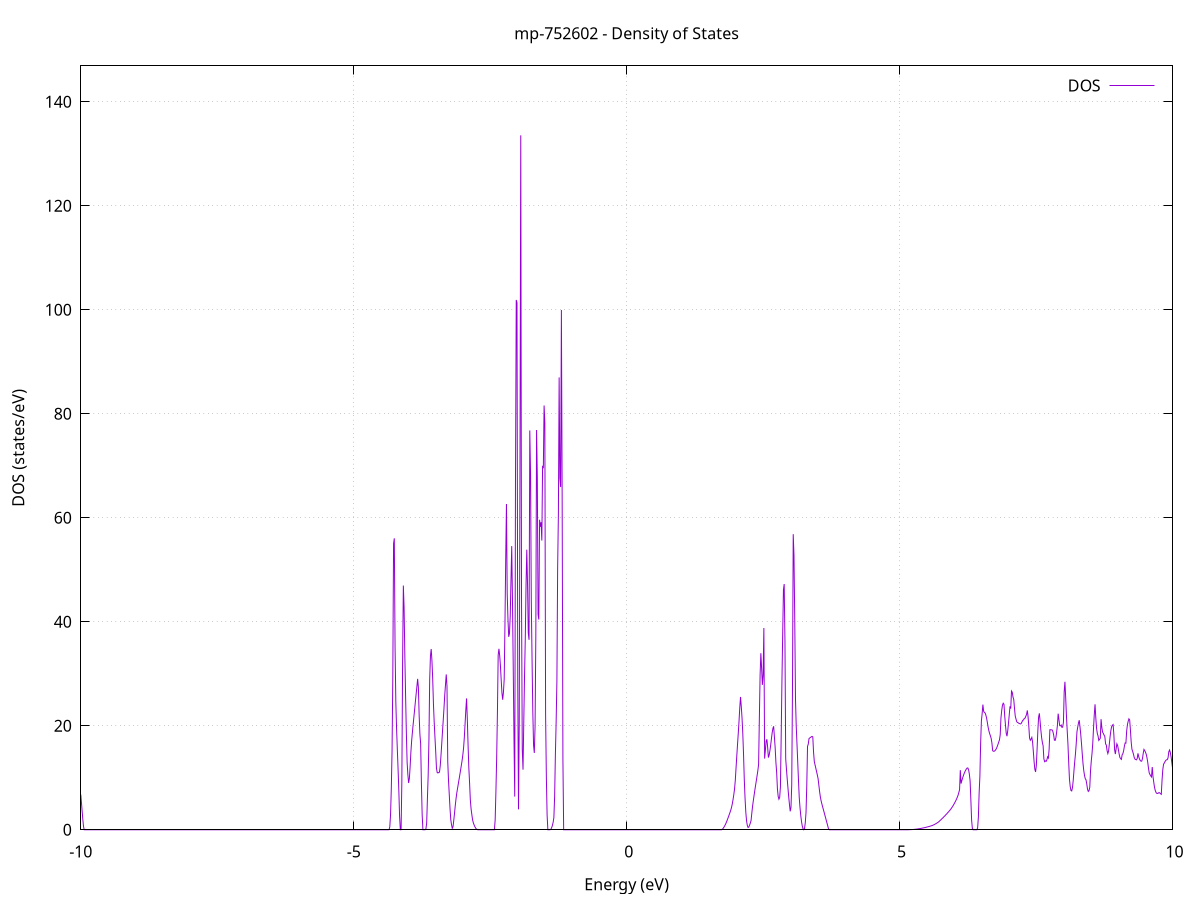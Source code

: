 set title 'mp-752602 - Density of States'
set xlabel 'Energy (eV)'
set ylabel 'DOS (states/eV)'
set grid
set xrange [-10:10]
set yrange [0:146.921]
set xzeroaxis lt -1
set terminal png size 800,600
set output 'mp-752602_dos_gnuplot.png'
plot '-' using 1:2 with lines title 'DOS'
-16.197400 0.000000
-16.183600 0.000000
-16.169800 0.000000
-16.156000 0.000000
-16.142200 0.000000
-16.128400 0.000000
-16.114700 0.000000
-16.100900 0.000000
-16.087100 0.000000
-16.073300 0.000000
-16.059500 0.000000
-16.045700 0.000000
-16.031900 0.000000
-16.018100 0.000000
-16.004300 0.000000
-15.990600 0.000000
-15.976800 0.000000
-15.963000 0.000000
-15.949200 0.000000
-15.935400 0.000000
-15.921600 0.000000
-15.907800 0.000000
-15.894000 0.000000
-15.880200 0.000000
-15.866500 0.000000
-15.852700 0.000000
-15.838900 0.000000
-15.825100 0.000000
-15.811300 0.000000
-15.797500 0.000000
-15.783700 0.000000
-15.769900 0.000000
-15.756100 0.000000
-15.742400 0.000000
-15.728600 0.000000
-15.714800 0.000000
-15.701000 0.000000
-15.687200 0.000000
-15.673400 0.000000
-15.659600 0.000000
-15.645800 0.000000
-15.632000 0.000000
-15.618300 0.000000
-15.604500 0.000000
-15.590700 0.000000
-15.576900 0.000000
-15.563100 0.000000
-15.549300 0.000000
-15.535500 0.000000
-15.521700 0.000000
-15.507900 0.000000
-15.494200 0.000000
-15.480400 0.000000
-15.466600 0.000000
-15.452800 0.000000
-15.439000 0.000000
-15.425200 0.000000
-15.411400 0.000000
-15.397600 0.000000
-15.383800 0.000000
-15.370100 0.000000
-15.356300 0.000000
-15.342500 0.000000
-15.328700 0.000000
-15.314900 0.000000
-15.301100 0.000000
-15.287300 0.000000
-15.273500 0.000000
-15.259700 0.000000
-15.246000 0.000000
-15.232200 0.000000
-15.218400 0.000000
-15.204600 0.000000
-15.190800 0.000000
-15.177000 0.000000
-15.163200 0.000000
-15.149400 0.000000
-15.135600 0.000000
-15.121900 0.000000
-15.108100 0.000000
-15.094300 0.000000
-15.080500 0.000000
-15.066700 0.000000
-15.052900 0.000000
-15.039100 0.000000
-15.025300 0.000000
-15.011600 0.000000
-14.997800 0.000000
-14.984000 0.000000
-14.970200 0.000000
-14.956400 0.000000
-14.942600 0.004900
-14.928800 0.712100
-14.915000 2.906600
-14.901200 5.638600
-14.887500 8.372500
-14.873700 11.059600
-14.859900 13.291800
-14.846100 14.554700
-14.832300 14.801900
-14.818500 14.707900
-14.804700 14.612400
-14.790900 14.959200
-14.777100 16.642500
-14.763400 18.770800
-14.749600 20.912300
-14.735800 23.067000
-14.722000 25.234800
-14.708200 22.143400
-14.694400 17.807500
-14.680600 13.614200
-14.666800 9.420100
-14.653000 5.225200
-14.639300 1.415100
-14.625500 0.002200
-14.611700 0.000000
-14.597900 0.000000
-14.584100 0.000000
-14.570300 0.000000
-14.556500 0.000000
-14.542700 0.011300
-14.528900 2.809800
-14.515200 6.707500
-14.501400 10.611200
-14.487600 14.521000
-14.473800 18.561500
-14.460000 20.780900
-14.446200 20.689100
-14.432400 19.177900
-14.418600 17.666900
-14.404800 16.156200
-14.391100 14.645700
-14.377300 13.135600
-14.363500 11.928000
-14.349700 12.133000
-14.335900 12.452500
-14.322100 12.768600
-14.308300 13.081500
-14.294500 13.391000
-14.280700 14.443800
-14.267000 15.272600
-14.253200 7.139500
-14.239400 2.182700
-14.225600 20.286600
-14.211800 280.664800
-14.198000 25.996100
-14.184200 8.638600
-14.170400 236.681900
-14.156600 79.965300
-14.142900 31.028700
-14.129100 2.949900
-14.115300 5.567900
-14.101500 32.607100
-14.087700 58.072500
-14.073900 88.340300
-14.060100 71.243800
-14.046300 29.444700
-14.032500 399.422500
-14.018800 0.000000
-14.005000 0.000000
-13.991200 0.000000
-13.977400 0.000000
-13.963600 0.000000
-13.949800 0.000000
-13.936000 0.000000
-13.922200 0.000000
-13.908400 0.000000
-13.894700 0.000000
-13.880900 0.000000
-13.867100 0.000000
-13.853300 0.000000
-13.839500 0.000000
-13.825700 0.000000
-13.811900 0.000000
-13.798100 0.000000
-13.784300 0.000000
-13.770600 0.000000
-13.756800 0.000000
-13.743000 0.000000
-13.729200 0.000000
-13.715400 0.000000
-13.701600 0.000000
-13.687800 0.000000
-13.674000 0.000000
-13.660300 0.000000
-13.646500 0.000000
-13.632700 0.000000
-13.618900 0.000000
-13.605100 0.000000
-13.591300 0.000000
-13.577500 0.000000
-13.563700 0.000000
-13.549900 0.000000
-13.536200 0.000000
-13.522400 0.000000
-13.508600 0.000000
-13.494800 0.000000
-13.481000 0.000000
-13.467200 0.000000
-13.453400 0.000000
-13.439600 0.000000
-13.425800 0.000000
-13.412100 0.000000
-13.398300 0.000000
-13.384500 0.000000
-13.370700 0.000000
-13.356900 0.000000
-13.343100 0.000000
-13.329300 0.000000
-13.315500 0.000000
-13.301700 0.000000
-13.288000 0.000000
-13.274200 0.000000
-13.260400 0.000000
-13.246600 0.000000
-13.232800 0.000000
-13.219000 0.000000
-13.205200 0.000000
-13.191400 0.000000
-13.177600 0.000000
-13.163900 0.000000
-13.150100 0.000000
-13.136300 0.000000
-13.122500 0.000000
-13.108700 0.000000
-13.094900 0.000000
-13.081100 0.000000
-13.067300 0.000000
-13.053500 0.000000
-13.039800 0.000000
-13.026000 0.000000
-13.012200 0.000000
-12.998400 0.000000
-12.984600 0.000000
-12.970800 0.000000
-12.957000 0.000000
-12.943200 0.000000
-12.929400 0.000000
-12.915700 0.000000
-12.901900 0.000000
-12.888100 0.000000
-12.874300 0.000000
-12.860500 0.000000
-12.846700 0.000000
-12.832900 0.000000
-12.819100 0.000000
-12.805300 0.000000
-12.791600 0.000000
-12.777800 0.000000
-12.764000 0.000000
-12.750200 0.000000
-12.736400 0.000000
-12.722600 0.000000
-12.708800 0.000000
-12.695000 0.000000
-12.681200 0.000000
-12.667500 0.000000
-12.653700 0.000000
-12.639900 0.000000
-12.626100 0.000000
-12.612300 0.000000
-12.598500 0.000000
-12.584700 0.000000
-12.570900 0.000000
-12.557100 0.000000
-12.543400 0.000000
-12.529600 0.000000
-12.515800 0.000000
-12.502000 0.000000
-12.488200 0.000000
-12.474400 0.000000
-12.460600 0.000000
-12.446800 0.000000
-12.433100 0.000000
-12.419300 0.000000
-12.405500 0.000000
-12.391700 0.000000
-12.377900 0.000000
-12.364100 0.000000
-12.350300 0.000000
-12.336500 0.000000
-12.322700 0.000000
-12.309000 0.000000
-12.295200 0.000000
-12.281400 0.000000
-12.267600 0.000000
-12.253800 0.000000
-12.240000 0.000000
-12.226200 0.000000
-12.212400 0.000000
-12.198600 0.000000
-12.184900 0.000000
-12.171100 0.000000
-12.157300 0.000000
-12.143500 0.000000
-12.129700 0.000000
-12.115900 0.000000
-12.102100 0.000000
-12.088300 0.000000
-12.074500 0.000000
-12.060800 0.000000
-12.047000 0.000000
-12.033200 0.000000
-12.019400 0.000000
-12.005600 0.000000
-11.991800 0.000000
-11.978000 0.000000
-11.964200 0.000000
-11.950400 0.000000
-11.936700 0.000000
-11.922900 0.000000
-11.909100 0.000000
-11.895300 0.000000
-11.881500 0.000000
-11.867700 0.000000
-11.853900 0.000000
-11.840100 0.000000
-11.826300 0.000000
-11.812600 0.000000
-11.798800 0.000000
-11.785000 0.000000
-11.771200 0.000000
-11.757400 0.000000
-11.743600 0.000000
-11.729800 0.000000
-11.716000 0.000000
-11.702200 0.000000
-11.688500 0.000000
-11.674700 0.000000
-11.660900 0.000000
-11.647100 0.000000
-11.633300 0.000000
-11.619500 0.000000
-11.605700 0.000000
-11.591900 0.000000
-11.578100 0.000000
-11.564400 0.000000
-11.550600 0.000000
-11.536800 0.000000
-11.523000 0.000000
-11.509200 0.000000
-11.495400 0.000000
-11.481600 0.000000
-11.467800 0.000000
-11.454000 0.000000
-11.440300 0.000000
-11.426500 0.000000
-11.412700 0.000000
-11.398900 0.000000
-11.385100 0.000000
-11.371300 0.000000
-11.357500 0.000000
-11.343700 0.000000
-11.329900 0.000000
-11.316200 0.000000
-11.302400 0.000000
-11.288600 0.000000
-11.274800 0.000000
-11.261000 0.000000
-11.247200 0.000000
-11.233400 0.000000
-11.219600 0.000000
-11.205800 0.000000
-11.192100 0.000000
-11.178300 0.000000
-11.164500 0.000000
-11.150700 0.000000
-11.136900 0.000000
-11.123100 0.000000
-11.109300 0.000000
-11.095500 0.000000
-11.081800 0.000000
-11.068000 0.000000
-11.054200 0.000000
-11.040400 0.000000
-11.026600 0.000000
-11.012800 0.000000
-10.999000 0.000000
-10.985200 0.000000
-10.971400 0.000000
-10.957700 0.000000
-10.943900 0.000000
-10.930100 0.000000
-10.916300 0.011300
-10.902500 0.869800
-10.888700 1.728200
-10.874900 2.586600
-10.861100 3.444900
-10.847300 4.303200
-10.833600 5.161400
-10.819800 6.019600
-10.806000 6.877800
-10.792200 7.650400
-10.778400 8.399600
-10.764600 8.941500
-10.750800 9.024600
-10.737000 9.107600
-10.723200 9.190600
-10.709500 9.273600
-10.695700 9.356600
-10.681900 9.439600
-10.668100 10.106000
-10.654300 11.108700
-10.640500 12.111500
-10.626700 13.114300
-10.612900 14.117200
-10.599100 15.120000
-10.585400 16.122900
-10.571600 17.125800
-10.557800 18.128800
-10.544000 13.091600
-10.530200 11.174700
-10.516400 9.257800
-10.502600 7.340800
-10.488800 5.423800
-10.475000 3.506800
-10.461300 1.589700
-10.447500 0.000000
-10.433700 0.000000
-10.419900 0.000000
-10.406100 0.000000
-10.392300 0.000000
-10.378500 0.000000
-10.364700 0.000000
-10.350900 0.000000
-10.337200 0.000000
-10.323400 0.000000
-10.309600 1.016700
-10.295800 3.455300
-10.282000 5.893600
-10.268200 8.331700
-10.254400 10.769600
-10.240600 13.207200
-10.226800 15.604400
-10.213100 21.178600
-10.199300 19.784700
-10.185500 18.392700
-10.171700 17.002400
-10.157900 15.614000
-10.144100 14.227400
-10.130300 12.842700
-10.116500 11.796300
-10.102700 11.797300
-10.089000 11.846100
-10.075200 11.892500
-10.061400 11.936600
-10.047600 11.730000
-10.033800 10.754900
-10.020000 9.340100
-10.006200 7.574300
-9.992400 5.792100
-9.978600 4.017700
-9.964900 2.250900
-9.951100 0.723800
-9.937300 0.000000
-9.923500 0.000000
-9.909700 0.000000
-9.895900 0.000000
-9.882100 0.000000
-9.868300 0.000000
-9.854500 0.000000
-9.840800 0.000000
-9.827000 0.000000
-9.813200 0.000000
-9.799400 0.000000
-9.785600 0.000000
-9.771800 0.000000
-9.758000 0.000000
-9.744200 0.000000
-9.730500 0.000000
-9.716700 0.000000
-9.702900 0.000000
-9.689100 0.000000
-9.675300 0.000000
-9.661500 0.000000
-9.647700 0.000000
-9.633900 0.000000
-9.620100 0.000000
-9.606400 0.000000
-9.592600 0.000000
-9.578800 0.000000
-9.565000 0.000000
-9.551200 0.000000
-9.537400 0.000000
-9.523600 0.000000
-9.509800 0.000000
-9.496000 0.000000
-9.482300 0.000000
-9.468500 0.000000
-9.454700 0.000000
-9.440900 0.000000
-9.427100 0.000000
-9.413300 0.000000
-9.399500 0.000000
-9.385700 0.000000
-9.371900 0.000000
-9.358200 0.000000
-9.344400 0.000000
-9.330600 0.000000
-9.316800 0.000000
-9.303000 0.000000
-9.289200 0.000000
-9.275400 0.000000
-9.261600 0.000000
-9.247800 0.000000
-9.234100 0.000000
-9.220300 0.000000
-9.206500 0.000000
-9.192700 0.000000
-9.178900 0.000000
-9.165100 0.000000
-9.151300 0.000000
-9.137500 0.000000
-9.123700 0.000000
-9.110000 0.000000
-9.096200 0.000000
-9.082400 0.000000
-9.068600 0.000000
-9.054800 0.000000
-9.041000 0.000000
-9.027200 0.000000
-9.013400 0.000000
-8.999600 0.000000
-8.985900 0.000000
-8.972100 0.000000
-8.958300 0.000000
-8.944500 0.000000
-8.930700 0.000000
-8.916900 0.000000
-8.903100 0.000000
-8.889300 0.000000
-8.875500 0.000000
-8.861800 0.000000
-8.848000 0.000000
-8.834200 0.000000
-8.820400 0.000000
-8.806600 0.000000
-8.792800 0.000000
-8.779000 0.000000
-8.765200 0.000000
-8.751400 0.000000
-8.737700 0.000000
-8.723900 0.000000
-8.710100 0.000000
-8.696300 0.000000
-8.682500 0.000000
-8.668700 0.000000
-8.654900 0.000000
-8.641100 0.000000
-8.627300 0.000000
-8.613600 0.000000
-8.599800 0.000000
-8.586000 0.000000
-8.572200 0.000000
-8.558400 0.000000
-8.544600 0.000000
-8.530800 0.000000
-8.517000 0.000000
-8.503300 0.000000
-8.489500 0.000000
-8.475700 0.000000
-8.461900 0.000000
-8.448100 0.000000
-8.434300 0.000000
-8.420500 0.000000
-8.406700 0.000000
-8.392900 0.000000
-8.379200 0.000000
-8.365400 0.000000
-8.351600 0.000000
-8.337800 0.000000
-8.324000 0.000000
-8.310200 0.000000
-8.296400 0.000000
-8.282600 0.000000
-8.268800 0.000000
-8.255100 0.000000
-8.241300 0.000000
-8.227500 0.000000
-8.213700 0.000000
-8.199900 0.000000
-8.186100 0.000000
-8.172300 0.000000
-8.158500 0.000000
-8.144700 0.000000
-8.131000 0.000000
-8.117200 0.000000
-8.103400 0.000000
-8.089600 0.000000
-8.075800 0.000000
-8.062000 0.000000
-8.048200 0.000000
-8.034400 0.000000
-8.020600 0.000000
-8.006900 0.000000
-7.993100 0.000000
-7.979300 0.000000
-7.965500 0.000000
-7.951700 0.000000
-7.937900 0.000000
-7.924100 0.000000
-7.910300 0.000000
-7.896500 0.000000
-7.882800 0.000000
-7.869000 0.000000
-7.855200 0.000000
-7.841400 0.000000
-7.827600 0.000000
-7.813800 0.000000
-7.800000 0.000000
-7.786200 0.000000
-7.772400 0.000000
-7.758700 0.000000
-7.744900 0.000000
-7.731100 0.000000
-7.717300 0.000000
-7.703500 0.000000
-7.689700 0.000000
-7.675900 0.000000
-7.662100 0.000000
-7.648300 0.000000
-7.634600 0.000000
-7.620800 0.000000
-7.607000 0.000000
-7.593200 0.000000
-7.579400 0.000000
-7.565600 0.000000
-7.551800 0.000000
-7.538000 0.000000
-7.524200 0.000000
-7.510500 0.000000
-7.496700 0.000000
-7.482900 0.000000
-7.469100 0.000000
-7.455300 0.000000
-7.441500 0.000000
-7.427700 0.000000
-7.413900 0.000000
-7.400100 0.000000
-7.386400 0.000000
-7.372600 0.000000
-7.358800 0.000000
-7.345000 0.000000
-7.331200 0.000000
-7.317400 0.000000
-7.303600 0.000000
-7.289800 0.000000
-7.276000 0.000000
-7.262300 0.000000
-7.248500 0.000000
-7.234700 0.000000
-7.220900 0.000000
-7.207100 0.000000
-7.193300 0.000000
-7.179500 0.000000
-7.165700 0.000000
-7.152000 0.000000
-7.138200 0.000000
-7.124400 0.000000
-7.110600 0.000000
-7.096800 0.000000
-7.083000 0.000000
-7.069200 0.000000
-7.055400 0.000000
-7.041600 0.000000
-7.027900 0.000000
-7.014100 0.000000
-7.000300 0.000000
-6.986500 0.000000
-6.972700 0.000000
-6.958900 0.000000
-6.945100 0.000000
-6.931300 0.000000
-6.917500 0.000000
-6.903800 0.000000
-6.890000 0.000000
-6.876200 0.000000
-6.862400 0.000000
-6.848600 0.000000
-6.834800 0.000000
-6.821000 0.000000
-6.807200 0.000000
-6.793400 0.000000
-6.779700 0.000000
-6.765900 0.000000
-6.752100 0.000000
-6.738300 0.000000
-6.724500 0.000000
-6.710700 0.000000
-6.696900 0.000000
-6.683100 0.000000
-6.669300 0.000000
-6.655600 0.000000
-6.641800 0.000000
-6.628000 0.000000
-6.614200 0.000000
-6.600400 0.000000
-6.586600 0.000000
-6.572800 0.000000
-6.559000 0.000000
-6.545200 0.000000
-6.531500 0.000000
-6.517700 0.000000
-6.503900 0.000000
-6.490100 0.000000
-6.476300 0.000000
-6.462500 0.000000
-6.448700 0.000000
-6.434900 0.000000
-6.421100 0.000000
-6.407400 0.000000
-6.393600 0.000000
-6.379800 0.000000
-6.366000 0.000000
-6.352200 0.000000
-6.338400 0.000000
-6.324600 0.000000
-6.310800 0.000000
-6.297000 0.000000
-6.283300 0.000000
-6.269500 0.000000
-6.255700 0.000000
-6.241900 0.000000
-6.228100 0.000000
-6.214300 0.000000
-6.200500 0.000000
-6.186700 0.000000
-6.172900 0.000000
-6.159200 0.000000
-6.145400 0.000000
-6.131600 0.000000
-6.117800 0.000000
-6.104000 0.000000
-6.090200 0.000000
-6.076400 0.000000
-6.062600 0.000000
-6.048800 0.000000
-6.035100 0.000000
-6.021300 0.000000
-6.007500 0.000000
-5.993700 0.000000
-5.979900 0.000000
-5.966100 0.000000
-5.952300 0.000000
-5.938500 0.000000
-5.924700 0.000000
-5.911000 0.000000
-5.897200 0.000000
-5.883400 0.000000
-5.869600 0.000000
-5.855800 0.000000
-5.842000 0.000000
-5.828200 0.000000
-5.814400 0.000000
-5.800700 0.000000
-5.786900 0.000000
-5.773100 0.000000
-5.759300 0.000000
-5.745500 0.000000
-5.731700 0.000000
-5.717900 0.000000
-5.704100 0.000000
-5.690300 0.000000
-5.676600 0.000000
-5.662800 0.000000
-5.649000 0.000000
-5.635200 0.000000
-5.621400 0.000000
-5.607600 0.000000
-5.593800 0.000000
-5.580000 0.000000
-5.566200 0.000000
-5.552500 0.000000
-5.538700 0.000000
-5.524900 0.000000
-5.511100 0.000000
-5.497300 0.000000
-5.483500 0.000000
-5.469700 0.000000
-5.455900 0.000000
-5.442100 0.000000
-5.428400 0.000000
-5.414600 0.000000
-5.400800 0.000000
-5.387000 0.000000
-5.373200 0.000000
-5.359400 0.000000
-5.345600 0.000000
-5.331800 0.000000
-5.318000 0.000000
-5.304300 0.000000
-5.290500 0.000000
-5.276700 0.000000
-5.262900 0.000000
-5.249100 0.000000
-5.235300 0.000000
-5.221500 0.000000
-5.207700 0.000000
-5.193900 0.000000
-5.180200 0.000000
-5.166400 0.000000
-5.152600 0.000000
-5.138800 0.000000
-5.125000 0.000000
-5.111200 0.000000
-5.097400 0.000000
-5.083600 0.000000
-5.069800 0.000000
-5.056100 0.000000
-5.042300 0.000000
-5.028500 0.000000
-5.014700 0.000000
-5.000900 0.000000
-4.987100 0.000000
-4.973300 0.000000
-4.959500 0.000000
-4.945700 0.000000
-4.932000 0.000000
-4.918200 0.000000
-4.904400 0.000000
-4.890600 0.000000
-4.876800 0.000000
-4.863000 0.000000
-4.849200 0.000000
-4.835400 0.000000
-4.821600 0.000000
-4.807900 0.000000
-4.794100 0.000000
-4.780300 0.000000
-4.766500 0.000000
-4.752700 0.000000
-4.738900 0.000000
-4.725100 0.000000
-4.711300 0.000000
-4.697500 0.000000
-4.683800 0.000000
-4.670000 0.000000
-4.656200 0.000000
-4.642400 0.000000
-4.628600 0.000000
-4.614800 0.000000
-4.601000 0.000000
-4.587200 0.000000
-4.573500 0.000000
-4.559700 0.000000
-4.545900 0.000000
-4.532100 0.000000
-4.518300 0.000000
-4.504500 0.000000
-4.490700 0.000000
-4.476900 0.000000
-4.463100 0.000000
-4.449400 0.000000
-4.435600 0.000000
-4.421800 0.000000
-4.408000 0.000000
-4.394200 0.000000
-4.380400 0.000000
-4.366600 0.000000
-4.352800 0.019300
-4.339000 0.566300
-4.325300 2.909000
-4.311500 7.907900
-4.297700 15.143100
-4.283900 29.474100
-4.270100 55.022900
-4.256300 56.053800
-4.242500 35.082100
-4.228700 24.634100
-4.214900 19.456600
-4.201200 15.466200
-4.187400 11.706500
-4.173600 7.518800
-4.159800 2.620300
-4.146000 0.000000
-4.132200 0.013200
-4.118400 9.189300
-4.104600 31.909300
-4.090800 46.978100
-4.077100 42.734600
-4.063300 33.288000
-4.049500 25.646100
-4.035700 18.655200
-4.021900 13.014500
-4.008100 10.611800
-3.994300 8.997700
-3.980500 9.848500
-3.966700 12.131100
-3.953000 14.883800
-3.939200 17.049600
-3.925400 18.692100
-3.911600 20.211800
-3.897800 21.657900
-3.884000 23.147400
-3.870200 24.652100
-3.856400 26.121200
-3.842600 27.558900
-3.828900 29.024300
-3.815100 27.324300
-3.801300 21.993200
-3.787500 18.364000
-3.773700 16.553200
-3.759900 8.943500
-3.746100 2.898900
-3.732300 0.000000
-3.718500 0.000000
-3.704800 0.000000
-3.691000 0.000100
-3.677200 0.174300
-3.663400 1.300700
-3.649600 6.083200
-3.635800 10.522100
-3.622000 17.311700
-3.608200 28.917200
-3.594400 33.437100
-3.580700 34.766300
-3.566900 32.522200
-3.553100 29.027900
-3.539300 24.196600
-3.525500 20.683900
-3.511700 17.803500
-3.497900 15.004800
-3.484100 11.829800
-3.470300 10.994300
-3.456600 10.928900
-3.442800 11.016500
-3.429000 11.074800
-3.415200 12.272800
-3.401400 14.277000
-3.387600 16.514800
-3.373800 18.870400
-3.360000 21.082500
-3.346200 23.390200
-3.332500 25.919500
-3.318700 27.870500
-3.304900 29.873800
-3.291100 27.584600
-3.277300 13.084200
-3.263500 9.525500
-3.249700 6.829600
-3.235900 4.100400
-3.222200 1.975800
-3.208400 0.970800
-3.194600 0.280400
-3.180800 0.594800
-3.167000 1.822300
-3.153200 3.196700
-3.139400 4.682800
-3.125600 5.973900
-3.111800 7.067300
-3.098100 7.948800
-3.084300 8.805100
-3.070500 9.673300
-3.056700 10.553500
-3.042900 11.445700
-3.029100 12.349800
-3.015300 13.271000
-3.001500 14.364200
-2.987700 15.701900
-2.974000 17.704700
-2.960200 20.333400
-2.946400 23.021500
-2.932600 25.266800
-2.918800 21.246000
-2.905000 16.292400
-2.891200 11.935700
-2.877400 9.012200
-2.863600 5.739300
-2.849900 4.021500
-2.836100 2.913100
-2.822300 1.905200
-2.808500 1.339100
-2.794700 0.932600
-2.780900 0.599500
-2.767100 0.339700
-2.753300 0.153100
-2.739500 0.039900
-2.725800 0.000100
-2.712000 0.000000
-2.698200 0.000000
-2.684400 0.000000
-2.670600 0.000000
-2.656800 0.000000
-2.643000 0.000000
-2.629200 0.000000
-2.615400 0.000000
-2.601700 0.000000
-2.587900 0.000000
-2.574100 0.000000
-2.560300 0.000000
-2.546500 0.000000
-2.532700 0.000000
-2.518900 0.000000
-2.505100 0.000000
-2.491300 0.000000
-2.477600 0.000000
-2.463800 0.000000
-2.450000 0.000000
-2.436200 0.000000
-2.422400 0.002600
-2.408600 1.929200
-2.394800 7.433800
-2.381000 13.904200
-2.367200 22.613600
-2.353500 33.597300
-2.339700 34.805500
-2.325900 33.511000
-2.312100 31.516700
-2.298300 28.800900
-2.284500 26.321900
-2.270700 25.012200
-2.256900 26.495800
-2.243100 28.993000
-2.229400 39.391600
-2.215600 51.892300
-2.201800 62.650900
-2.188000 45.364900
-2.174200 40.497000
-2.160400 37.108400
-2.146600 37.789500
-2.132800 41.089000
-2.119000 47.950000
-2.105300 54.558300
-2.091500 43.987300
-2.077700 31.322800
-2.063900 17.521200
-2.050100 6.383700
-2.036300 67.257500
-2.022500 101.899300
-2.008700 101.371700
-1.994900 28.681900
-1.981200 3.933900
-1.967400 20.967100
-1.953600 71.635100
-1.939800 133.564900
-1.926000 44.954800
-1.912200 15.383500
-1.898400 11.564700
-1.884600 20.665000
-1.870900 29.438400
-1.857100 36.640100
-1.843300 46.785800
-1.829500 53.872700
-1.815700 47.228200
-1.801900 37.853000
-1.788100 36.532200
-1.774300 76.796000
-1.760500 68.418500
-1.746800 44.122800
-1.733000 32.793700
-1.719200 22.693800
-1.705400 16.279300
-1.691600 14.777300
-1.677800 19.835100
-1.664000 37.199500
-1.650200 76.890800
-1.636400 67.721300
-1.622700 41.424300
-1.608900 40.434800
-1.595100 59.627900
-1.581300 58.266100
-1.567500 59.142500
-1.553700 55.628900
-1.539900 70.003600
-1.526100 69.531700
-1.512300 81.598800
-1.498600 78.242100
-1.484800 22.181900
-1.471000 10.195400
-1.457200 2.828400
-1.443400 0.000000
-1.429600 0.000000
-1.415800 0.000000
-1.402000 0.002200
-1.388200 0.110600
-1.374500 0.383000
-1.360700 0.819200
-1.346900 1.419400
-1.333100 2.341400
-1.319300 6.380400
-1.305500 14.418000
-1.291700 20.677200
-1.277900 28.516500
-1.264100 50.289800
-1.250400 60.723600
-1.236600 87.000600
-1.222800 67.627700
-1.209000 65.911100
-1.195200 99.970200
-1.181400 63.777200
-1.167600 13.485600
-1.153800 0.000000
-1.140000 0.000000
-1.126300 0.000000
-1.112500 0.000000
-1.098700 0.000000
-1.084900 0.000000
-1.071100 0.000000
-1.057300 0.000000
-1.043500 0.000000
-1.029700 0.000000
-1.015900 0.000000
-1.002200 0.000000
-0.988400 0.000000
-0.974600 0.000000
-0.960800 0.000000
-0.947000 0.000000
-0.933200 0.000000
-0.919400 0.000000
-0.905600 0.000000
-0.891800 0.000000
-0.878100 0.000000
-0.864300 0.000000
-0.850500 0.000000
-0.836700 0.000000
-0.822900 0.000000
-0.809100 0.000000
-0.795300 0.000000
-0.781500 0.000000
-0.767700 0.000000
-0.754000 0.000000
-0.740200 0.000000
-0.726400 0.000000
-0.712600 0.000000
-0.698800 0.000000
-0.685000 0.000000
-0.671200 0.000000
-0.657400 0.000000
-0.643600 0.000000
-0.629900 0.000000
-0.616100 0.000000
-0.602300 0.000000
-0.588500 0.000000
-0.574700 0.000000
-0.560900 0.000000
-0.547100 0.000000
-0.533300 0.000000
-0.519600 0.000000
-0.505800 0.000000
-0.492000 0.000000
-0.478200 0.000000
-0.464400 0.000000
-0.450600 0.000000
-0.436800 0.000000
-0.423000 0.000000
-0.409200 0.000000
-0.395500 0.000000
-0.381700 0.000000
-0.367900 0.000000
-0.354100 0.000000
-0.340300 0.000000
-0.326500 0.000000
-0.312700 0.000000
-0.298900 0.000000
-0.285100 0.000000
-0.271400 0.000000
-0.257600 0.000000
-0.243800 0.000000
-0.230000 0.000000
-0.216200 0.000000
-0.202400 0.000000
-0.188600 0.000000
-0.174800 0.000000
-0.161000 0.000000
-0.147300 0.000000
-0.133500 0.000000
-0.119700 0.000000
-0.105900 0.000000
-0.092100 0.000000
-0.078300 0.000000
-0.064500 0.000000
-0.050700 0.000000
-0.036900 0.000000
-0.023200 0.000000
-0.009400 0.000000
0.004400 0.000000
0.018200 0.000000
0.032000 0.000000
0.045800 0.000000
0.059600 0.000000
0.073400 0.000000
0.087200 0.000000
0.100900 0.000000
0.114700 0.000000
0.128500 0.000000
0.142300 0.000000
0.156100 0.000000
0.169900 0.000000
0.183700 0.000000
0.197500 0.000000
0.211300 0.000000
0.225000 0.000000
0.238800 0.000000
0.252600 0.000000
0.266400 0.000000
0.280200 0.000000
0.294000 0.000000
0.307800 0.000000
0.321600 0.000000
0.335400 0.000000
0.349100 0.000000
0.362900 0.000000
0.376700 0.000000
0.390500 0.000000
0.404300 0.000000
0.418100 0.000000
0.431900 0.000000
0.445700 0.000000
0.459500 0.000000
0.473200 0.000000
0.487000 0.000000
0.500800 0.000000
0.514600 0.000000
0.528400 0.000000
0.542200 0.000000
0.556000 0.000000
0.569800 0.000000
0.583600 0.000000
0.597300 0.000000
0.611100 0.000000
0.624900 0.000000
0.638700 0.000000
0.652500 0.000000
0.666300 0.000000
0.680100 0.000000
0.693900 0.000000
0.707600 0.000000
0.721400 0.000000
0.735200 0.000000
0.749000 0.000000
0.762800 0.000000
0.776600 0.000000
0.790400 0.000000
0.804200 0.000000
0.818000 0.000000
0.831700 0.000000
0.845500 0.000000
0.859300 0.000000
0.873100 0.000000
0.886900 0.000000
0.900700 0.000000
0.914500 0.000000
0.928300 0.000000
0.942100 0.000000
0.955800 0.000000
0.969600 0.000000
0.983400 0.000000
0.997200 0.000000
1.011000 0.000000
1.024800 0.000000
1.038600 0.000000
1.052400 0.000000
1.066200 0.000000
1.079900 0.000000
1.093700 0.000000
1.107500 0.000000
1.121300 0.000000
1.135100 0.000000
1.148900 0.000000
1.162700 0.000000
1.176500 0.000000
1.190300 0.000000
1.204000 0.000000
1.217800 0.000000
1.231600 0.000000
1.245400 0.000000
1.259200 0.000000
1.273000 0.000000
1.286800 0.000000
1.300600 0.000000
1.314400 0.000000
1.328100 0.000000
1.341900 0.000000
1.355700 0.000000
1.369500 0.000000
1.383300 0.000000
1.397100 0.000000
1.410900 0.000000
1.424700 0.000000
1.438500 0.000000
1.452200 0.000000
1.466000 0.000000
1.479800 0.000000
1.493600 0.000000
1.507400 0.000000
1.521200 0.000000
1.535000 0.000000
1.548800 0.000000
1.562600 0.000000
1.576300 0.000000
1.590100 0.000000
1.603900 0.000000
1.617700 0.000000
1.631500 0.000000
1.645300 0.000000
1.659100 0.000000
1.672900 0.000000
1.686700 0.000000
1.700400 0.000000
1.714200 0.000000
1.728000 0.000000
1.741800 0.000000
1.755600 0.120700
1.769400 0.299900
1.783200 0.515100
1.797000 0.766400
1.810800 1.053800
1.824500 1.377100
1.838300 1.736500
1.852100 2.126700
1.865900 2.525800
1.879700 2.931300
1.893500 3.343400
1.907300 3.765200
1.921100 4.287900
1.934900 4.953500
1.948600 5.762100
1.962400 6.713700
1.976200 7.808200
1.990000 9.425500
2.003800 11.831900
2.017600 14.158800
2.031400 16.410000
2.045200 18.585700
2.058900 20.920300
2.072700 23.539000
2.086500 25.539500
2.100300 23.677100
2.114100 21.476000
2.127900 18.467100
2.141700 14.413600
2.155500 9.576300
2.169300 6.037400
2.183000 3.390000
2.196800 1.714200
2.210600 0.835300
2.224400 0.441900
2.238200 0.530900
2.252000 0.870200
2.265800 1.293000
2.279600 1.799200
2.293400 3.236200
2.307100 4.536500
2.320900 5.604300
2.334700 6.627900
2.348500 7.609700
2.362300 8.559100
2.376100 9.482000
2.389900 10.419200
2.403700 11.379300
2.417500 12.584800
2.431200 21.422600
2.445000 29.809700
2.458800 33.955000
2.472600 31.070800
2.486400 27.867400
2.500200 29.809400
2.514000 38.801600
2.527800 13.698100
2.541600 15.274100
2.555300 17.030900
2.569100 17.401700
2.582900 15.913800
2.596700 13.887700
2.610500 14.345000
2.624300 15.185700
2.638100 16.221000
2.651900 17.450600
2.665700 18.630300
2.679400 19.492100
2.693200 19.901800
2.707000 17.841600
2.720800 15.783300
2.734600 12.954300
2.748400 11.016500
2.762200 7.853400
2.776000 6.418300
2.789800 5.884600
2.803500 6.236100
2.817300 8.269500
2.831100 17.936100
2.844900 28.483600
2.858700 37.557900
2.872500 46.148500
2.886300 47.260700
2.900100 36.312800
2.913900 13.674700
2.927600 11.672300
2.941400 9.787700
2.955200 8.020800
2.969000 6.371600
2.982800 4.840200
2.996600 3.545700
3.010400 4.262500
3.024200 8.557300
3.038000 26.663600
3.051700 56.851500
3.065500 52.785800
3.079300 40.865600
3.093100 25.196700
3.106900 19.914600
3.120700 16.470200
3.134500 12.980300
3.148300 9.445000
3.162100 6.181600
3.175800 4.279600
3.189600 2.772700
3.203400 1.590700
3.217200 0.734700
3.231000 0.205300
3.244800 0.002400
3.258600 0.238400
3.272400 1.334000
3.286200 3.317400
3.299900 8.515500
3.313700 16.023900
3.327500 16.499900
3.341300 17.551100
3.355100 17.665700
3.368900 17.771500
3.382700 17.868200
3.396500 17.956100
3.410200 17.863900
3.424000 14.960400
3.437800 13.133700
3.451600 12.480100
3.465400 11.845000
3.479200 11.204900
3.493000 10.560000
3.506800 9.859400
3.520600 8.638400
3.534300 7.405900
3.548100 6.359200
3.561900 5.611300
3.575700 4.994000
3.589500 4.455500
3.603300 3.917300
3.617100 3.378300
3.630900 2.838500
3.644700 2.297900
3.658400 1.756600
3.672200 1.214400
3.686000 0.671500
3.699800 0.127700
3.713600 0.000000
3.727400 0.000000
3.741200 0.000000
3.755000 0.000000
3.768800 0.000000
3.782500 0.000000
3.796300 0.000000
3.810100 0.000000
3.823900 0.000000
3.837700 0.000000
3.851500 0.000000
3.865300 0.000000
3.879100 0.000000
3.892900 0.000000
3.906600 0.000000
3.920400 0.000000
3.934200 0.000000
3.948000 0.000000
3.961800 0.000000
3.975600 0.000000
3.989400 0.000000
4.003200 0.000000
4.017000 0.000000
4.030700 0.000000
4.044500 0.000000
4.058300 0.000000
4.072100 0.000000
4.085900 0.000000
4.099700 0.000000
4.113500 0.000000
4.127300 0.000000
4.141100 0.000000
4.154800 0.000000
4.168600 0.000000
4.182400 0.000000
4.196200 0.000000
4.210000 0.000000
4.223800 0.000000
4.237600 0.000000
4.251400 0.000000
4.265200 0.000000
4.278900 0.000000
4.292700 0.000000
4.306500 0.000000
4.320300 0.000000
4.334100 0.000000
4.347900 0.000000
4.361700 0.000000
4.375500 0.000000
4.389300 0.000000
4.403000 0.000000
4.416800 0.000000
4.430600 0.000000
4.444400 0.000000
4.458200 0.000000
4.472000 0.000000
4.485800 0.000000
4.499600 0.000000
4.513400 0.000000
4.527100 0.000000
4.540900 0.000000
4.554700 0.000000
4.568500 0.000000
4.582300 0.000000
4.596100 0.000000
4.609900 0.000000
4.623700 0.000000
4.637400 0.000000
4.651200 0.000000
4.665000 0.000000
4.678800 0.000000
4.692600 0.000000
4.706400 0.000000
4.720200 0.000000
4.734000 0.000000
4.747800 0.000000
4.761500 0.000000
4.775300 0.000000
4.789100 0.000000
4.802900 0.000000
4.816700 0.000000
4.830500 0.000000
4.844300 0.000000
4.858100 0.000000
4.871900 0.000000
4.885600 0.000000
4.899400 0.000000
4.913200 0.000000
4.927000 0.000000
4.940800 0.000000
4.954600 0.000000
4.968400 0.000000
4.982200 0.000000
4.996000 0.000000
5.009700 0.000000
5.023500 0.000000
5.037300 0.000000
5.051100 0.000000
5.064900 0.000000
5.078700 0.000000
5.092500 0.000000
5.106300 0.000000
5.120100 0.000000
5.133800 0.000800
5.147600 0.002900
5.161400 0.006400
5.175200 0.011200
5.189000 0.017400
5.202800 0.024900
5.216600 0.033800
5.230400 0.044100
5.244200 0.055700
5.257900 0.068700
5.271700 0.083000
5.285500 0.098700
5.299300 0.115800
5.313100 0.134200
5.326900 0.154000
5.340700 0.175100
5.354500 0.197500
5.368300 0.221400
5.382000 0.246600
5.395800 0.273100
5.409600 0.301000
5.423400 0.330300
5.437200 0.360900
5.451000 0.392900
5.464800 0.426200
5.478600 0.460900
5.492400 0.497000
5.506100 0.534400
5.519900 0.573100
5.533700 0.613200
5.547500 0.654700
5.561300 0.697600
5.575100 0.741800
5.588900 0.788400
5.602700 0.841600
5.616500 0.901900
5.630200 0.969200
5.644000 1.043500
5.657800 1.123700
5.671600 1.209400
5.685400 1.300700
5.699200 1.397700
5.713000 1.500200
5.726800 1.623600
5.740600 1.762500
5.754300 1.901300
5.768100 2.040100
5.781900 2.179800
5.795700 2.322200
5.809500 2.467400
5.823300 2.615200
5.837100 2.765800
5.850900 2.919100
5.864700 3.075100
5.878400 3.233800
5.892200 3.395300
5.906000 3.559500
5.919800 3.728500
5.933600 3.911200
5.947400 4.108700
5.961200 4.320900
5.975000 4.547900
5.988700 4.789600
6.002500 5.046000
6.016300 5.317200
6.030100 5.603100
6.043900 5.910000
6.057700 6.255800
6.071500 6.641600
6.085300 7.148900
6.099100 7.728800
6.112800 11.469200
6.126600 8.885800
6.140400 9.439900
6.154200 9.942300
6.168000 10.392800
6.181800 10.791600
6.195600 11.138600
6.209400 11.433800
6.223200 11.677200
6.236900 11.868800
6.250700 11.887400
6.264500 11.544100
6.278300 10.711200
6.292100 9.415000
6.305900 5.786000
6.319700 1.852400
6.333500 0.263500
6.347300 0.000000
6.361000 0.000000
6.374800 0.000000
6.388600 0.000000
6.402400 0.000000
6.416200 0.000000
6.430000 0.357100
6.443800 2.449900
6.457600 7.061400
6.471400 10.271300
6.485100 16.632400
6.498900 20.914000
6.512700 22.340700
6.526500 24.074300
6.540300 22.794200
6.554100 22.550500
6.567900 22.460000
6.581700 22.015700
6.595500 21.415700
6.609200 20.562000
6.623000 19.681500
6.636800 19.015900
6.650600 18.483500
6.664400 18.058800
6.678200 17.562700
6.692000 16.658300
6.705800 15.198200
6.719600 15.108700
6.733300 15.107000
6.747100 15.214200
6.760900 15.395300
6.774700 15.641500
6.788500 15.991100
6.802300 16.415400
6.816100 16.847000
6.829900 17.283200
6.843700 18.263400
6.857400 21.505000
6.871200 22.955500
6.885000 23.962300
6.898800 24.340100
6.912600 24.143900
6.926400 21.892500
6.940200 20.123500
6.954000 18.544000
6.967800 17.996900
6.981500 19.042300
6.995300 20.510300
7.009100 22.088000
7.022900 23.737200
7.036700 23.310300
7.050500 26.681100
7.064300 26.443400
7.078100 25.540300
7.091900 25.038700
7.105600 23.326200
7.119400 21.846700
7.133200 21.293100
7.147000 20.771800
7.160800 20.656900
7.174600 20.556400
7.188400 20.453700
7.202200 20.403200
7.216000 20.357300
7.229700 20.457600
7.243500 20.773600
7.257300 21.059700
7.271100 21.118200
7.284900 21.419900
7.298700 21.461300
7.312500 21.833200
7.326300 22.180900
7.340000 22.959400
7.353800 21.788500
7.367600 19.935400
7.381400 17.639600
7.395200 17.212100
7.409000 17.440100
7.422800 17.762700
7.436600 16.900400
7.450400 15.085600
7.464100 13.126700
7.477900 11.649800
7.491700 11.121500
7.505500 12.352300
7.519300 15.502600
7.533100 19.020300
7.546900 21.667000
7.560700 22.392100
7.574500 20.838800
7.588200 19.185000
7.602000 17.760800
7.615800 16.788500
7.629600 16.178800
7.643400 13.662600
7.657200 13.104600
7.671000 13.252300
7.684800 13.161200
7.698600 13.454000
7.712300 14.042100
7.726100 13.800200
7.739900 15.489100
7.753700 19.247400
7.767500 19.238000
7.781300 19.220600
7.795100 19.194600
7.808900 18.889900
7.822700 18.239300
7.836400 17.235000
7.850200 17.193000
7.864000 17.736200
7.877800 18.804800
7.891600 20.089000
7.905400 22.337100
7.919200 21.235100
7.933000 20.028300
7.946800 19.978100
7.960500 20.145800
7.974300 19.704600
7.988100 19.737400
8.001900 20.668900
8.015700 26.524100
8.029500 28.470300
8.043300 25.394400
8.057100 21.936300
8.070900 19.084800
8.084600 16.490400
8.098400 12.955200
8.112200 9.744900
8.126000 8.327400
8.139800 7.556300
8.153600 7.470800
8.167400 8.110800
8.181200 9.474300
8.195000 11.403600
8.208700 13.080200
8.222500 14.620600
8.236300 16.574800
8.250100 18.883500
8.263900 19.749000
8.277700 20.549600
8.291500 21.070800
8.305300 19.785800
8.319100 18.324600
8.332800 16.594400
8.346600 14.615500
8.360400 12.768000
8.374200 11.395900
8.388000 10.446000
8.401800 9.827200
8.415600 9.603300
8.429400 8.808200
8.443200 7.801000
8.456900 7.371500
8.470700 7.519700
8.484500 8.179300
8.498300 11.329800
8.512100 13.249900
8.525900 14.723900
8.539700 16.705400
8.553500 19.605800
8.567300 22.192800
8.581000 24.127500
8.594800 21.557900
8.608600 19.533700
8.622400 18.533200
8.636200 18.030700
8.650000 17.187000
8.663800 17.389000
8.677600 17.607700
8.691300 21.270600
8.705100 19.707300
8.718900 18.780400
8.732700 18.534500
8.746500 18.207400
8.760300 17.939600
8.774100 16.518800
8.787900 16.290200
8.801700 15.207000
8.815400 14.653000
8.829200 15.142900
8.843000 16.517600
8.856800 17.903100
8.870600 19.057500
8.884400 19.829100
8.898200 20.113600
8.912000 20.239500
8.925800 18.298900
8.939500 15.383300
8.953300 14.560000
8.967100 15.603600
8.980900 16.543300
8.994700 16.214700
9.008500 15.422600
9.022300 14.595700
9.036100 13.904600
9.049900 13.666700
9.063600 13.537100
9.077400 14.416200
9.091200 14.641100
9.105000 15.196900
9.118800 16.095400
9.132600 16.700800
9.146400 16.662300
9.160200 18.979100
9.174000 20.220700
9.187700 20.857600
9.201500 21.338700
9.215300 21.135400
9.229100 19.195200
9.242900 16.910700
9.256700 15.500900
9.270500 15.058100
9.284300 14.571300
9.298100 13.934700
9.311800 13.603300
9.325600 13.509000
9.339400 13.448600
9.353200 13.704700
9.367000 14.702700
9.380800 14.078400
9.394600 13.627100
9.408400 13.340800
9.422200 13.196700
9.435900 13.193100
9.449700 13.688800
9.463500 14.679400
9.477300 15.457100
9.491100 15.227600
9.504900 14.925300
9.518700 14.517200
9.532500 13.869600
9.546300 12.978900
9.560000 11.845100
9.573800 10.936200
9.587600 10.615500
9.601400 10.358000
9.615200 10.163800
9.629000 12.066600
9.642800 10.229700
9.656600 9.157000
9.670400 8.162800
9.684100 7.565600
9.697900 7.186000
9.711700 6.998500
9.725500 6.982300
9.739300 7.044500
9.753100 7.163500
9.766900 7.073700
9.780700 6.928800
9.794500 6.816100
9.808200 9.465200
9.822000 11.530400
9.835800 12.600300
9.849600 12.842200
9.863400 13.124900
9.877200 13.345000
9.891000 13.467700
9.904800 13.493000
9.918500 13.852000
9.932300 15.016000
9.946100 15.343800
9.959900 14.866600
9.973700 14.040000
9.987500 12.952400
10.001300 11.839500
10.015100 10.719500
10.028900 10.028900
10.042600 11.569300
10.056400 10.930000
10.070200 10.602500
10.084000 8.960800
10.097800 7.155000
10.111600 3.593300
10.125400 0.184500
10.139200 0.000000
10.153000 0.000000
10.166700 0.000000
10.180500 0.000000
10.194300 0.000000
10.208100 0.000000
10.221900 0.000000
10.235700 0.000000
10.249500 0.000000
10.263300 0.000000
10.277100 0.000000
10.290800 0.000000
10.304600 0.000000
10.318400 0.000000
10.332200 0.000000
10.346000 0.000000
10.359800 0.000000
10.373600 0.000000
10.387400 0.000000
10.401200 0.000000
10.414900 0.000000
10.428700 0.000000
10.442500 0.000000
10.456300 0.000000
10.470100 0.000000
10.483900 0.000000
10.497700 0.000000
10.511500 0.000000
10.525300 0.000000
10.539000 0.000000
10.552800 0.000000
10.566600 0.000000
10.580400 0.000000
10.594200 0.000000
10.608000 0.000000
10.621800 0.000000
10.635600 0.000000
10.649400 0.000000
10.663100 0.000000
10.676900 0.000000
10.690700 0.000000
10.704500 0.000000
10.718300 0.000000
10.732100 0.000000
10.745900 0.000000
10.759700 0.000000
10.773500 0.000000
10.787200 0.000000
10.801000 0.000000
10.814800 0.000000
10.828600 0.000000
10.842400 0.000000
10.856200 0.000000
10.870000 0.000000
10.883800 0.000000
10.897600 0.000000
10.911300 0.000000
10.925100 0.000000
10.938900 0.000000
10.952700 0.000000
10.966500 0.000000
10.980300 0.000000
10.994100 0.000000
11.007900 0.000000
11.021700 0.000000
11.035400 0.000000
11.049200 0.000000
11.063000 0.000000
11.076800 0.000000
11.090600 0.000000
11.104400 0.000000
11.118200 0.000000
11.132000 0.000000
11.145800 0.000000
11.159500 0.000000
11.173300 0.000000
11.187100 0.000000
11.200900 0.000000
11.214700 0.000000
11.228500 0.000000
11.242300 0.000000
11.256100 0.000000
11.269800 0.000000
11.283600 0.000000
11.297400 0.000000
11.311200 0.000000
11.325000 0.000000
11.338800 0.000000
11.352600 0.000000
11.366400 0.000000
11.380200 0.000000
e
